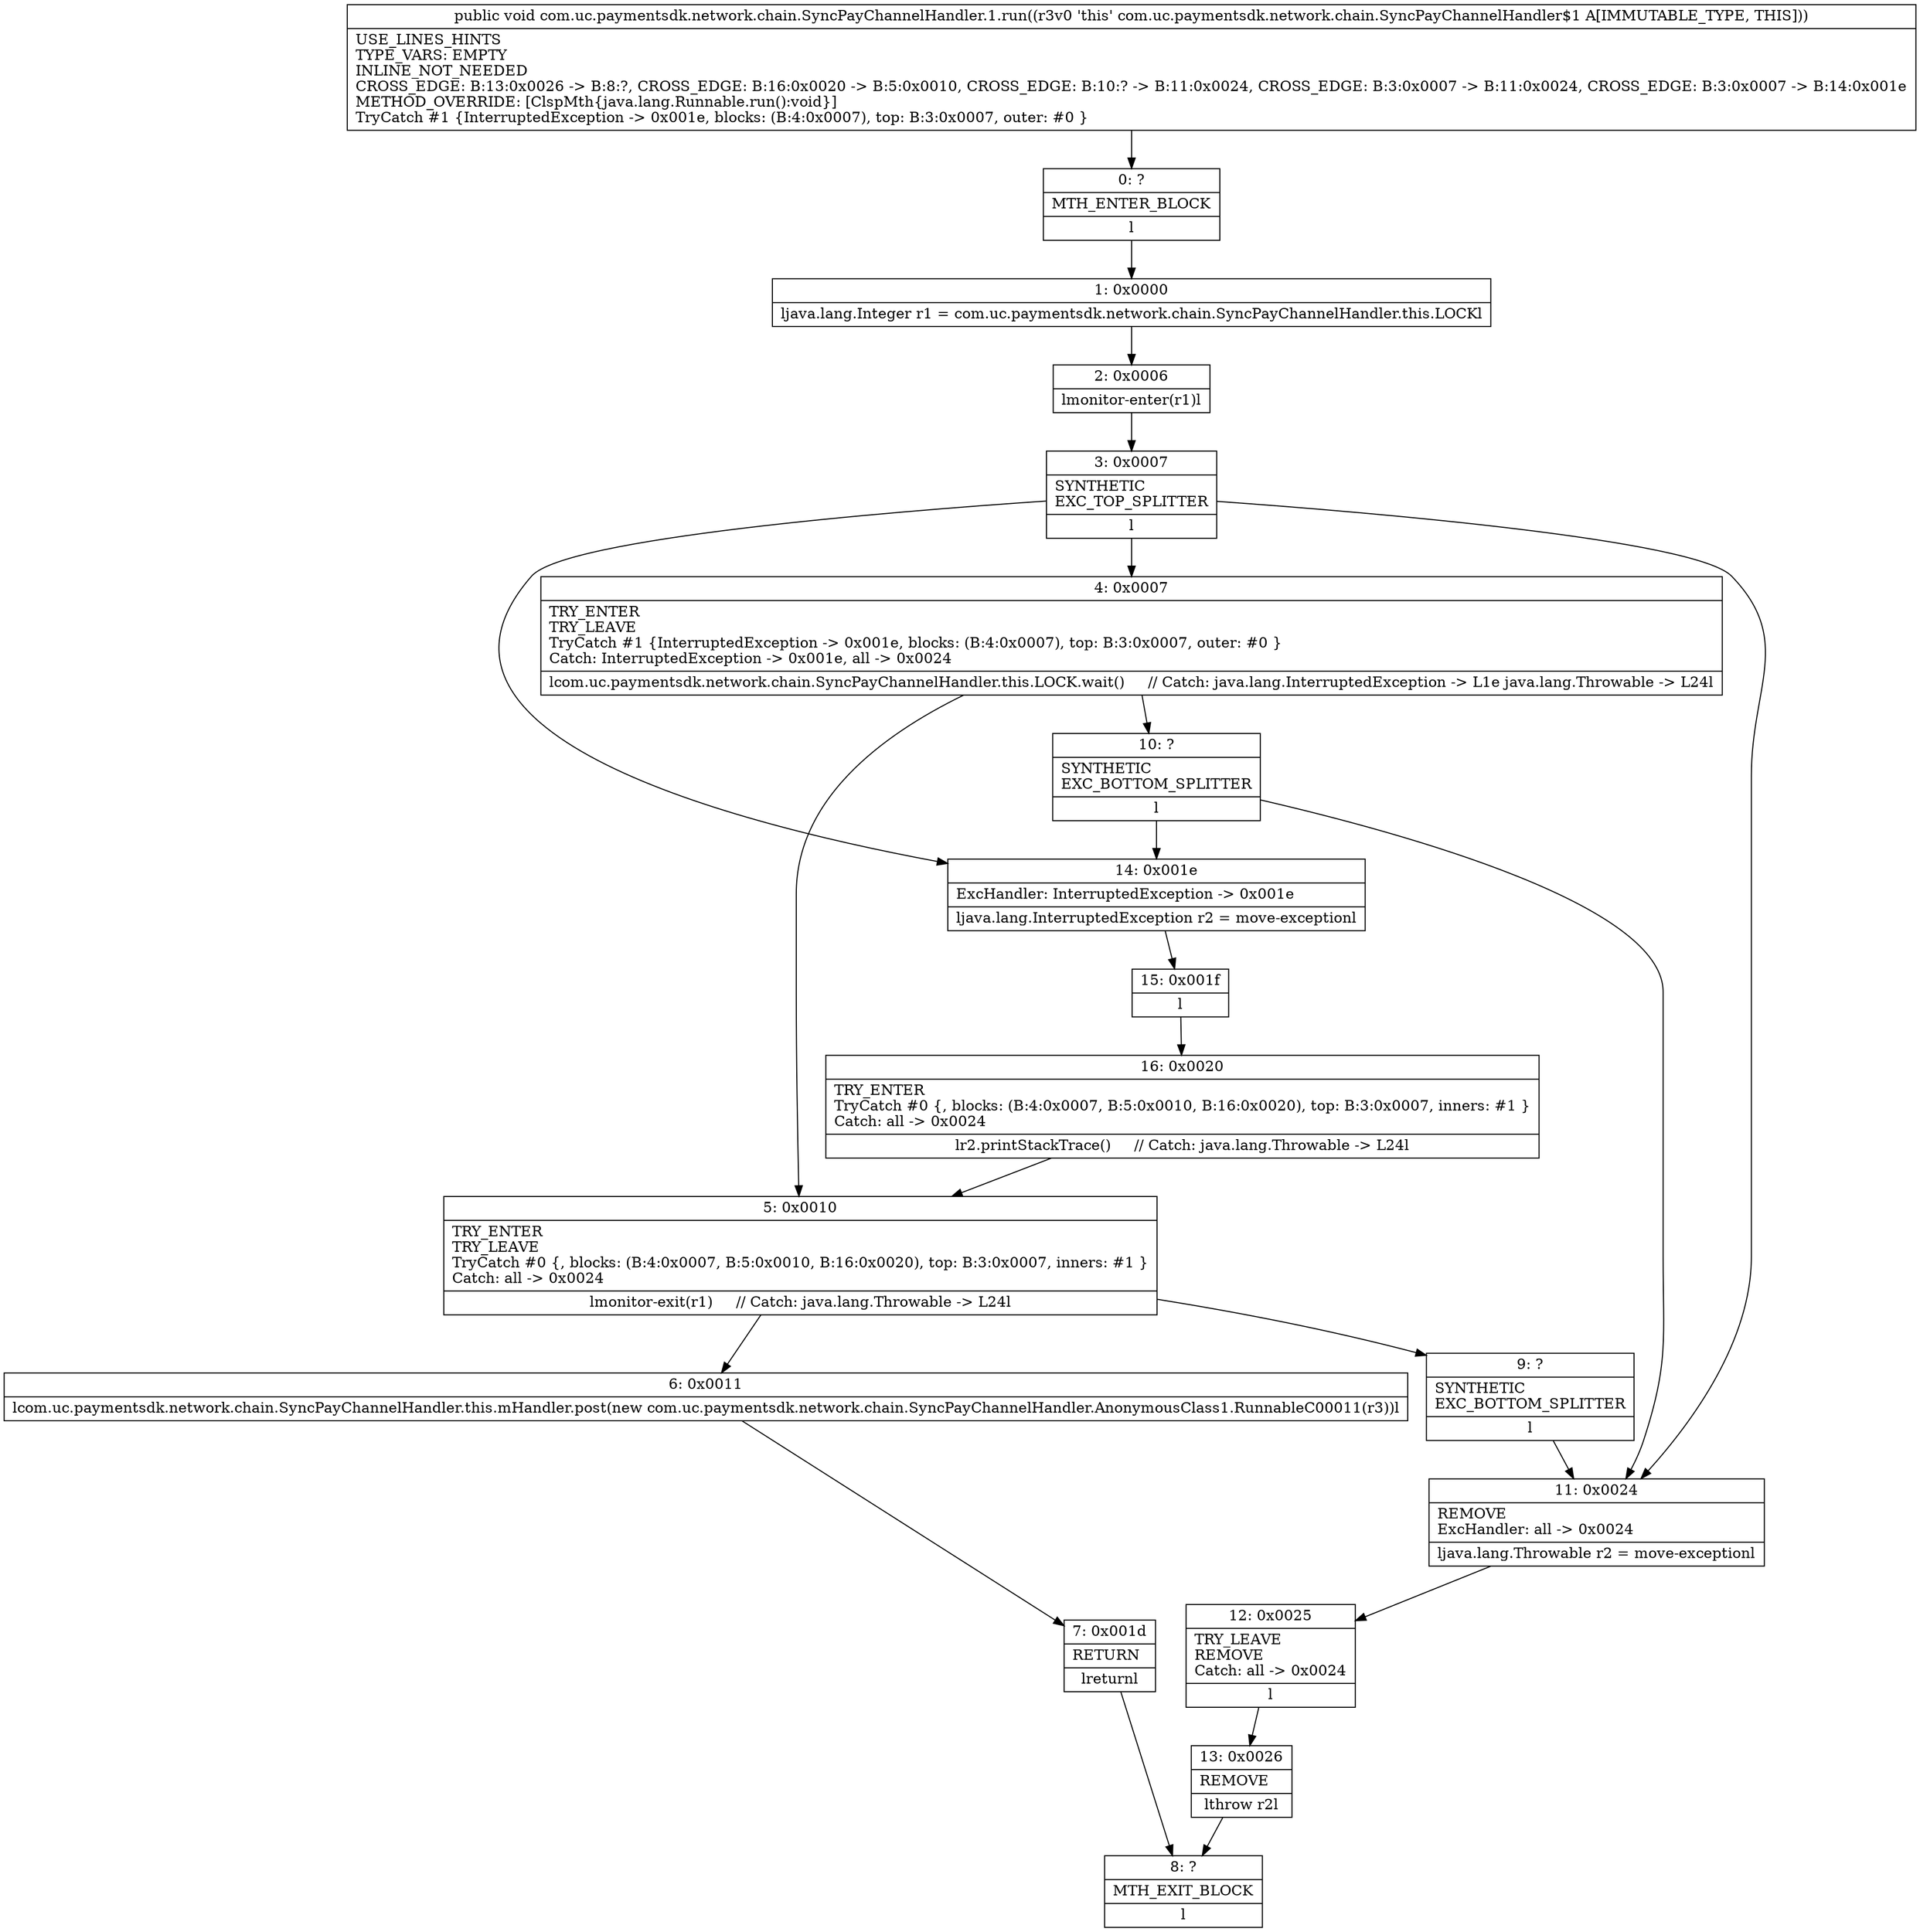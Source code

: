 digraph "CFG forcom.uc.paymentsdk.network.chain.SyncPayChannelHandler.1.run()V" {
Node_0 [shape=record,label="{0\:\ ?|MTH_ENTER_BLOCK\l|l}"];
Node_1 [shape=record,label="{1\:\ 0x0000|ljava.lang.Integer r1 = com.uc.paymentsdk.network.chain.SyncPayChannelHandler.this.LOCKl}"];
Node_2 [shape=record,label="{2\:\ 0x0006|lmonitor\-enter(r1)l}"];
Node_3 [shape=record,label="{3\:\ 0x0007|SYNTHETIC\lEXC_TOP_SPLITTER\l|l}"];
Node_4 [shape=record,label="{4\:\ 0x0007|TRY_ENTER\lTRY_LEAVE\lTryCatch #1 \{InterruptedException \-\> 0x001e, blocks: (B:4:0x0007), top: B:3:0x0007, outer: #0 \}\lCatch: InterruptedException \-\> 0x001e, all \-\> 0x0024\l|lcom.uc.paymentsdk.network.chain.SyncPayChannelHandler.this.LOCK.wait()     \/\/ Catch: java.lang.InterruptedException \-\> L1e java.lang.Throwable \-\> L24l}"];
Node_5 [shape=record,label="{5\:\ 0x0010|TRY_ENTER\lTRY_LEAVE\lTryCatch #0 \{, blocks: (B:4:0x0007, B:5:0x0010, B:16:0x0020), top: B:3:0x0007, inners: #1 \}\lCatch: all \-\> 0x0024\l|lmonitor\-exit(r1)     \/\/ Catch: java.lang.Throwable \-\> L24l}"];
Node_6 [shape=record,label="{6\:\ 0x0011|lcom.uc.paymentsdk.network.chain.SyncPayChannelHandler.this.mHandler.post(new com.uc.paymentsdk.network.chain.SyncPayChannelHandler.AnonymousClass1.RunnableC00011(r3))l}"];
Node_7 [shape=record,label="{7\:\ 0x001d|RETURN\l|lreturnl}"];
Node_8 [shape=record,label="{8\:\ ?|MTH_EXIT_BLOCK\l|l}"];
Node_9 [shape=record,label="{9\:\ ?|SYNTHETIC\lEXC_BOTTOM_SPLITTER\l|l}"];
Node_10 [shape=record,label="{10\:\ ?|SYNTHETIC\lEXC_BOTTOM_SPLITTER\l|l}"];
Node_11 [shape=record,label="{11\:\ 0x0024|REMOVE\lExcHandler: all \-\> 0x0024\l|ljava.lang.Throwable r2 = move\-exceptionl}"];
Node_12 [shape=record,label="{12\:\ 0x0025|TRY_LEAVE\lREMOVE\lCatch: all \-\> 0x0024\l|l}"];
Node_13 [shape=record,label="{13\:\ 0x0026|REMOVE\l|lthrow r2l}"];
Node_14 [shape=record,label="{14\:\ 0x001e|ExcHandler: InterruptedException \-\> 0x001e\l|ljava.lang.InterruptedException r2 = move\-exceptionl}"];
Node_15 [shape=record,label="{15\:\ 0x001f|l}"];
Node_16 [shape=record,label="{16\:\ 0x0020|TRY_ENTER\lTryCatch #0 \{, blocks: (B:4:0x0007, B:5:0x0010, B:16:0x0020), top: B:3:0x0007, inners: #1 \}\lCatch: all \-\> 0x0024\l|lr2.printStackTrace()     \/\/ Catch: java.lang.Throwable \-\> L24l}"];
MethodNode[shape=record,label="{public void com.uc.paymentsdk.network.chain.SyncPayChannelHandler.1.run((r3v0 'this' com.uc.paymentsdk.network.chain.SyncPayChannelHandler$1 A[IMMUTABLE_TYPE, THIS]))  | USE_LINES_HINTS\lTYPE_VARS: EMPTY\lINLINE_NOT_NEEDED\lCROSS_EDGE: B:13:0x0026 \-\> B:8:?, CROSS_EDGE: B:16:0x0020 \-\> B:5:0x0010, CROSS_EDGE: B:10:? \-\> B:11:0x0024, CROSS_EDGE: B:3:0x0007 \-\> B:11:0x0024, CROSS_EDGE: B:3:0x0007 \-\> B:14:0x001e\lMETHOD_OVERRIDE: [ClspMth\{java.lang.Runnable.run():void\}]\lTryCatch #1 \{InterruptedException \-\> 0x001e, blocks: (B:4:0x0007), top: B:3:0x0007, outer: #0 \}\l}"];
MethodNode -> Node_0;
Node_0 -> Node_1;
Node_1 -> Node_2;
Node_2 -> Node_3;
Node_3 -> Node_4;
Node_3 -> Node_11;
Node_3 -> Node_14;
Node_4 -> Node_5;
Node_4 -> Node_10;
Node_5 -> Node_6;
Node_5 -> Node_9;
Node_6 -> Node_7;
Node_7 -> Node_8;
Node_9 -> Node_11;
Node_10 -> Node_14;
Node_10 -> Node_11;
Node_11 -> Node_12;
Node_12 -> Node_13;
Node_13 -> Node_8;
Node_14 -> Node_15;
Node_15 -> Node_16;
Node_16 -> Node_5;
}

